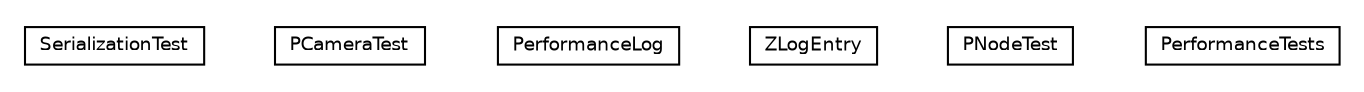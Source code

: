 #!/usr/local/bin/dot
#
# Class diagram 
# Generated by UmlGraph version 4.6 (http://www.spinellis.gr/sw/umlgraph)
#

digraph G {
	edge [fontname="Helvetica",fontsize=10,labelfontname="Helvetica",labelfontsize=10];
	node [fontname="Helvetica",fontsize=10,shape=plaintext];
	// edu.umd.cs.piccolo.SerializationTest
	c45 [label=<<table border="0" cellborder="1" cellspacing="0" cellpadding="2" port="p" href="./SerializationTest.html">
		<tr><td><table border="0" cellspacing="0" cellpadding="1">
			<tr><td> SerializationTest </td></tr>
		</table></td></tr>
		</table>>, fontname="Helvetica", fontcolor="black", fontsize=9.0];
	// edu.umd.cs.piccolo.PCameraTest
	c46 [label=<<table border="0" cellborder="1" cellspacing="0" cellpadding="2" port="p" href="./PCameraTest.html">
		<tr><td><table border="0" cellspacing="0" cellpadding="1">
			<tr><td> PCameraTest </td></tr>
		</table></td></tr>
		</table>>, fontname="Helvetica", fontcolor="black", fontsize=9.0];
	// edu.umd.cs.piccolo.PerformanceLog
	c47 [label=<<table border="0" cellborder="1" cellspacing="0" cellpadding="2" port="p" href="./PerformanceLog.html">
		<tr><td><table border="0" cellspacing="0" cellpadding="1">
			<tr><td> PerformanceLog </td></tr>
		</table></td></tr>
		</table>>, fontname="Helvetica", fontcolor="black", fontsize=9.0];
	// edu.umd.cs.piccolo.PerformanceLog.ZLogEntry
	c48 [label=<<table border="0" cellborder="1" cellspacing="0" cellpadding="2" port="p" href="./PerformanceLog.ZLogEntry.html">
		<tr><td><table border="0" cellspacing="0" cellpadding="1">
			<tr><td> ZLogEntry </td></tr>
		</table></td></tr>
		</table>>, fontname="Helvetica", fontcolor="black", fontsize=9.0];
	// edu.umd.cs.piccolo.PNodeTest
	c49 [label=<<table border="0" cellborder="1" cellspacing="0" cellpadding="2" port="p" href="./PNodeTest.html">
		<tr><td><table border="0" cellspacing="0" cellpadding="1">
			<tr><td> PNodeTest </td></tr>
		</table></td></tr>
		</table>>, fontname="Helvetica", fontcolor="black", fontsize=9.0];
	// edu.umd.cs.piccolo.PerformanceTests
	c50 [label=<<table border="0" cellborder="1" cellspacing="0" cellpadding="2" port="p" href="./PerformanceTests.html">
		<tr><td><table border="0" cellspacing="0" cellpadding="1">
			<tr><td> PerformanceTests </td></tr>
		</table></td></tr>
		</table>>, fontname="Helvetica", fontcolor="black", fontsize=9.0];
}

